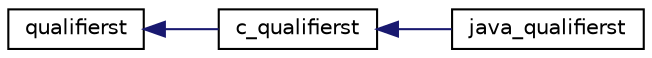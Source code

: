 digraph "Graphical Class Hierarchy"
{
 // LATEX_PDF_SIZE
  bgcolor="transparent";
  edge [fontname="Helvetica",fontsize="10",labelfontname="Helvetica",labelfontsize="10"];
  node [fontname="Helvetica",fontsize="10",shape=record];
  rankdir="LR";
  Node0 [label="qualifierst",height=0.2,width=0.4,color="black",URL="$classqualifierst.html",tooltip=" "];
  Node0 -> Node1 [dir="back",color="midnightblue",fontsize="10",style="solid",fontname="Helvetica"];
  Node1 [label="c_qualifierst",height=0.2,width=0.4,color="black",URL="$classc__qualifierst.html",tooltip=" "];
  Node1 -> Node2 [dir="back",color="midnightblue",fontsize="10",style="solid",fontname="Helvetica"];
  Node2 [label="java_qualifierst",height=0.2,width=0.4,color="black",URL="$classjava__qualifierst.html",tooltip=" "];
}
